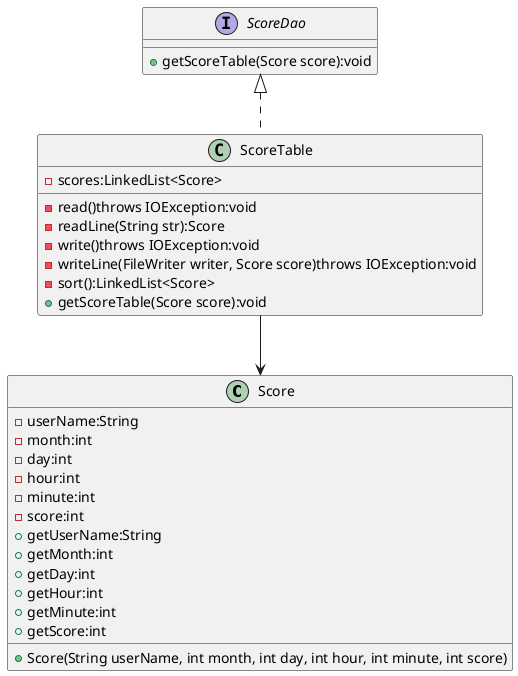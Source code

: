@startuml
'https://plantuml.com/class-diagram

class Score{
    -userName:String
    -month:int
    -day:int
    -hour:int
    -minute:int
    -score:int
    +Score(String userName, int month, int day, int hour, int minute, int score)
    +getUserName:String
    +getMonth:int
    +getDay:int
    +getHour:int
    +getMinute:int
    +getScore:int
}

class ScoreTable{
    -scores:LinkedList<Score>
    -read()throws IOException:void
    -readLine(String str):Score
    -write()throws IOException:void
    -writeLine(FileWriter writer, Score score)throws IOException:void
    -sort():LinkedList<Score>
    +getScoreTable(Score score):void
}

interface ScoreDao
{
    + getScoreTable(Score score):void
}

ScoreDao <|.. ScoreTable
ScoreTable -down-> Score
@enduml